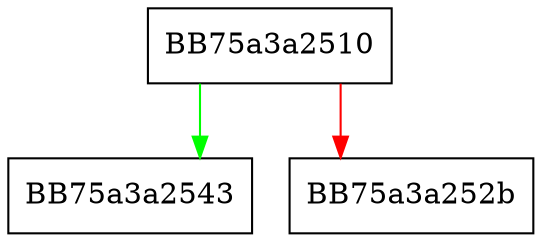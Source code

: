 digraph lua_mp_IOAVGetDownloadBrowser {
  node [shape="box"];
  graph [splines=ortho];
  BB75a3a2510 -> BB75a3a2543 [color="green"];
  BB75a3a2510 -> BB75a3a252b [color="red"];
}